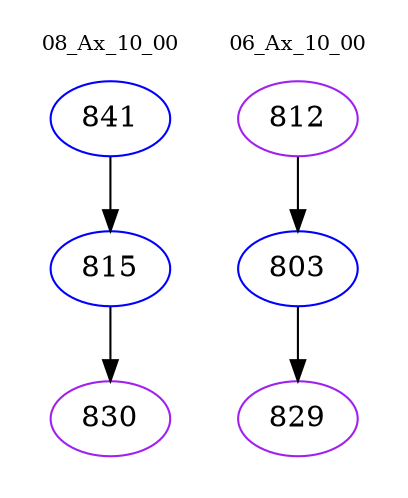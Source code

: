 digraph{
subgraph cluster_0 {
color = white
label = "08_Ax_10_00";
fontsize=10;
T0_841 [label="841", color="blue"]
T0_841 -> T0_815 [color="black"]
T0_815 [label="815", color="blue"]
T0_815 -> T0_830 [color="black"]
T0_830 [label="830", color="purple"]
}
subgraph cluster_1 {
color = white
label = "06_Ax_10_00";
fontsize=10;
T1_812 [label="812", color="purple"]
T1_812 -> T1_803 [color="black"]
T1_803 [label="803", color="blue"]
T1_803 -> T1_829 [color="black"]
T1_829 [label="829", color="purple"]
}
}
